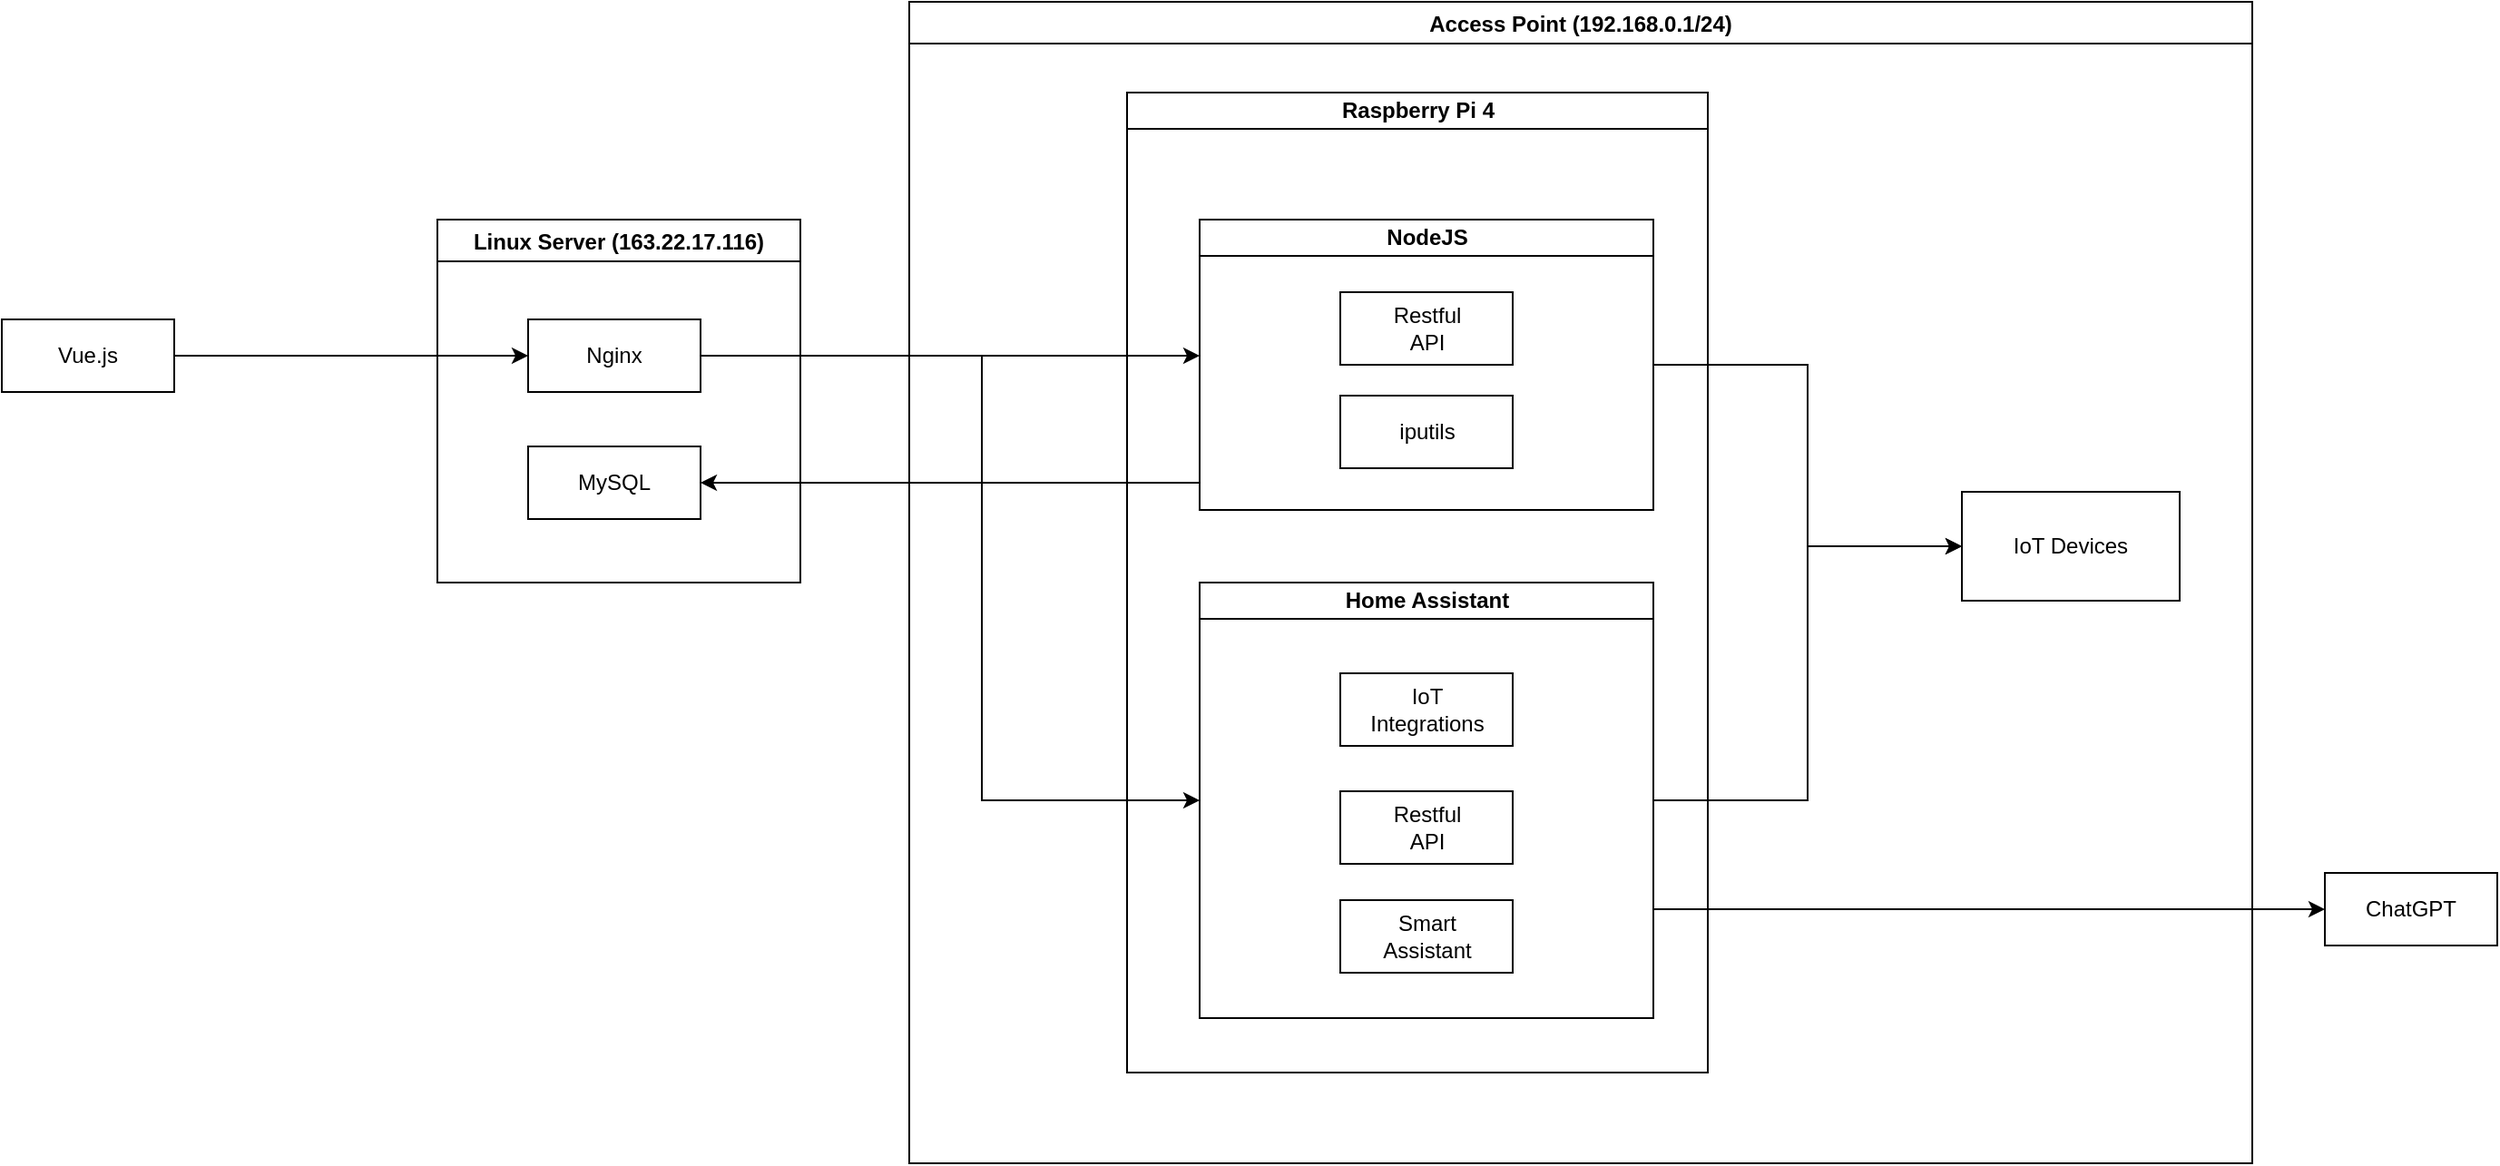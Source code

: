 <mxfile version="24.8.4">
  <diagram id="prtHgNgQTEPvFCAcTncT" name="Page-1">
    <mxGraphModel dx="2707" dy="749" grid="1" gridSize="10" guides="1" tooltips="1" connect="1" arrows="1" fold="1" page="1" pageScale="1" pageWidth="827" pageHeight="1169" math="0" shadow="0">
      <root>
        <mxCell id="0" />
        <mxCell id="1" parent="0" />
        <mxCell id="dNxyNK7c78bLwvsdeMH5-11" value="Raspberry Pi 4" style="swimlane;html=1;startSize=20;horizontal=1;containerType=tree;glass=0;" parent="1" vertex="1">
          <mxGeometry x="40" y="100" width="320" height="540" as="geometry" />
        </mxCell>
        <mxCell id="2JFQQ8UHhfo3gJUFawYB-4" value="NodeJS" style="swimlane;html=1;startSize=20;horizontal=1;containerType=tree;glass=0;" parent="dNxyNK7c78bLwvsdeMH5-11" vertex="1">
          <mxGeometry x="40" y="70" width="250" height="160" as="geometry" />
        </mxCell>
        <mxCell id="2JFQQ8UHhfo3gJUFawYB-2" value="Home Assistant" style="swimlane;html=1;startSize=20;horizontal=1;containerType=tree;glass=0;" parent="dNxyNK7c78bLwvsdeMH5-11" vertex="1">
          <mxGeometry x="40" y="270" width="250" height="240" as="geometry" />
        </mxCell>
        <mxCell id="2JFQQ8UHhfo3gJUFawYB-25" value="Linux Server (163.22.17.116)" style="swimlane;" parent="1" vertex="1">
          <mxGeometry x="-340" y="170" width="200" height="200" as="geometry" />
        </mxCell>
        <mxCell id="kA6dn6t9HGO6cu-0DSuQ-1" style="edgeStyle=orthogonalEdgeStyle;rounded=0;orthogonalLoop=1;jettySize=auto;html=1;exitX=1;exitY=0.5;exitDx=0;exitDy=0;" edge="1" parent="2JFQQ8UHhfo3gJUFawYB-25" source="2JFQQ8UHhfo3gJUFawYB-14">
          <mxGeometry relative="1" as="geometry">
            <mxPoint x="420" y="75" as="targetPoint" />
          </mxGeometry>
        </mxCell>
        <mxCell id="2JFQQ8UHhfo3gJUFawYB-14" value="Nginx" style="rounded=0;whiteSpace=wrap;html=1;" parent="2JFQQ8UHhfo3gJUFawYB-25" vertex="1">
          <mxGeometry x="50" y="55" width="95" height="40" as="geometry" />
        </mxCell>
        <mxCell id="2JFQQ8UHhfo3gJUFawYB-28" value="MySQL" style="rounded=0;whiteSpace=wrap;html=1;" parent="2JFQQ8UHhfo3gJUFawYB-25" vertex="1">
          <mxGeometry x="50" y="125" width="95" height="40" as="geometry" />
        </mxCell>
        <mxCell id="2JFQQ8UHhfo3gJUFawYB-29" style="edgeStyle=orthogonalEdgeStyle;rounded=0;orthogonalLoop=1;jettySize=auto;html=1;exitX=1;exitY=0.5;exitDx=0;exitDy=0;entryX=0;entryY=0.5;entryDx=0;entryDy=0;" parent="1" source="2JFQQ8UHhfo3gJUFawYB-14" target="2JFQQ8UHhfo3gJUFawYB-2" edge="1">
          <mxGeometry relative="1" as="geometry">
            <Array as="points">
              <mxPoint x="-40" y="245" />
              <mxPoint x="-40" y="490" />
            </Array>
          </mxGeometry>
        </mxCell>
        <mxCell id="2JFQQ8UHhfo3gJUFawYB-30" style="edgeStyle=orthogonalEdgeStyle;rounded=0;orthogonalLoop=1;jettySize=auto;html=1;exitX=0;exitY=0.75;exitDx=0;exitDy=0;entryX=1;entryY=0.5;entryDx=0;entryDy=0;" parent="1" source="2JFQQ8UHhfo3gJUFawYB-4" target="2JFQQ8UHhfo3gJUFawYB-28" edge="1">
          <mxGeometry relative="1" as="geometry">
            <Array as="points">
              <mxPoint x="80" y="315" />
            </Array>
          </mxGeometry>
        </mxCell>
        <mxCell id="2JFQQ8UHhfo3gJUFawYB-36" value="Access Point (192.168.0.1/24)" style="swimlane;" parent="1" vertex="1">
          <mxGeometry x="-80" y="50" width="740" height="640" as="geometry" />
        </mxCell>
        <mxCell id="2JFQQ8UHhfo3gJUFawYB-5" value="IoT Devices" style="rounded=0;whiteSpace=wrap;html=1;" parent="2JFQQ8UHhfo3gJUFawYB-36" vertex="1">
          <mxGeometry x="580" y="270" width="120" height="60" as="geometry" />
        </mxCell>
        <mxCell id="2JFQQ8UHhfo3gJUFawYB-42" value="iputils" style="rounded=0;whiteSpace=wrap;html=1;" parent="2JFQQ8UHhfo3gJUFawYB-36" vertex="1">
          <mxGeometry x="237.5" y="217" width="95" height="40" as="geometry" />
        </mxCell>
        <mxCell id="2JFQQ8UHhfo3gJUFawYB-43" value="Smart&lt;br&gt;Assistant" style="rounded=0;whiteSpace=wrap;html=1;" parent="2JFQQ8UHhfo3gJUFawYB-36" vertex="1">
          <mxGeometry x="237.5" y="495" width="95" height="40" as="geometry" />
        </mxCell>
        <mxCell id="2JFQQ8UHhfo3gJUFawYB-46" value="Restful&lt;div&gt;API&lt;/div&gt;" style="rounded=0;whiteSpace=wrap;html=1;" parent="2JFQQ8UHhfo3gJUFawYB-36" vertex="1">
          <mxGeometry x="237.5" y="435" width="95" height="40" as="geometry" />
        </mxCell>
        <mxCell id="2JFQQ8UHhfo3gJUFawYB-51" value="IoT&lt;br&gt;Integrations" style="rounded=0;whiteSpace=wrap;html=1;" parent="2JFQQ8UHhfo3gJUFawYB-36" vertex="1">
          <mxGeometry x="237.5" y="370" width="95" height="40" as="geometry" />
        </mxCell>
        <mxCell id="2JFQQ8UHhfo3gJUFawYB-3" value="Restful&lt;div&gt;API&lt;/div&gt;" style="rounded=0;whiteSpace=wrap;html=1;" parent="2JFQQ8UHhfo3gJUFawYB-36" vertex="1">
          <mxGeometry x="237.5" y="160" width="95" height="40" as="geometry" />
        </mxCell>
        <mxCell id="2JFQQ8UHhfo3gJUFawYB-37" style="edgeStyle=orthogonalEdgeStyle;rounded=0;orthogonalLoop=1;jettySize=auto;html=1;exitX=1;exitY=0.5;exitDx=0;exitDy=0;entryX=0;entryY=0.5;entryDx=0;entryDy=0;" parent="1" source="2JFQQ8UHhfo3gJUFawYB-4" target="2JFQQ8UHhfo3gJUFawYB-5" edge="1">
          <mxGeometry relative="1" as="geometry" />
        </mxCell>
        <mxCell id="2JFQQ8UHhfo3gJUFawYB-38" style="edgeStyle=orthogonalEdgeStyle;rounded=0;orthogonalLoop=1;jettySize=auto;html=1;exitX=1;exitY=0.5;exitDx=0;exitDy=0;entryX=0;entryY=0.5;entryDx=0;entryDy=0;" parent="1" source="2JFQQ8UHhfo3gJUFawYB-2" target="2JFQQ8UHhfo3gJUFawYB-5" edge="1">
          <mxGeometry relative="1" as="geometry" />
        </mxCell>
        <mxCell id="2JFQQ8UHhfo3gJUFawYB-40" style="edgeStyle=orthogonalEdgeStyle;rounded=0;orthogonalLoop=1;jettySize=auto;html=1;exitX=1;exitY=0.5;exitDx=0;exitDy=0;entryX=0;entryY=0.5;entryDx=0;entryDy=0;" parent="1" source="2JFQQ8UHhfo3gJUFawYB-39" target="2JFQQ8UHhfo3gJUFawYB-14" edge="1">
          <mxGeometry relative="1" as="geometry" />
        </mxCell>
        <mxCell id="2JFQQ8UHhfo3gJUFawYB-39" value="Vue.js" style="rounded=0;whiteSpace=wrap;html=1;" parent="1" vertex="1">
          <mxGeometry x="-580" y="225" width="95" height="40" as="geometry" />
        </mxCell>
        <mxCell id="2JFQQ8UHhfo3gJUFawYB-44" value="ChatGPT" style="rounded=0;whiteSpace=wrap;html=1;" parent="1" vertex="1">
          <mxGeometry x="700" y="530" width="95" height="40" as="geometry" />
        </mxCell>
        <mxCell id="2JFQQ8UHhfo3gJUFawYB-45" style="edgeStyle=orthogonalEdgeStyle;rounded=0;orthogonalLoop=1;jettySize=auto;html=1;exitX=1;exitY=0.75;exitDx=0;exitDy=0;entryX=0;entryY=0.5;entryDx=0;entryDy=0;" parent="1" source="2JFQQ8UHhfo3gJUFawYB-2" target="2JFQQ8UHhfo3gJUFawYB-44" edge="1">
          <mxGeometry relative="1" as="geometry" />
        </mxCell>
      </root>
    </mxGraphModel>
  </diagram>
</mxfile>
